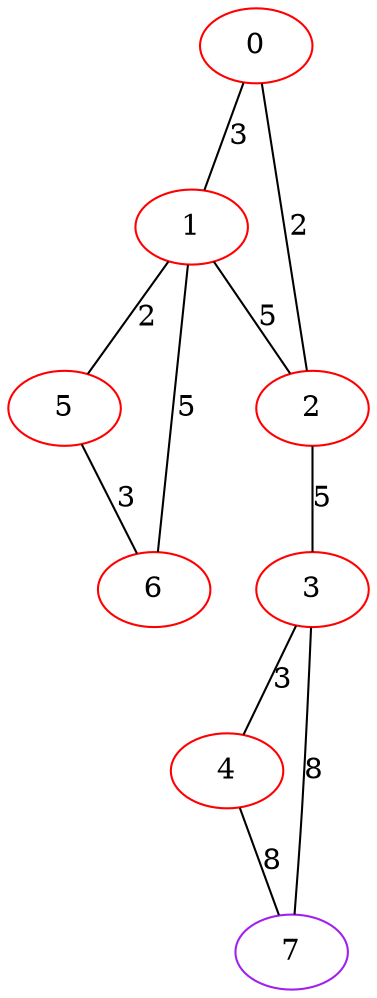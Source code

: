 graph "" {
0 [color=red, weight=1];
1 [color=red, weight=1];
2 [color=red, weight=1];
3 [color=red, weight=1];
4 [color=red, weight=1];
5 [color=red, weight=1];
6 [color=red, weight=1];
7 [color=purple, weight=4];
0 -- 1  [key=0, label=3];
0 -- 2  [key=0, label=2];
1 -- 2  [key=0, label=5];
1 -- 5  [key=0, label=2];
1 -- 6  [key=0, label=5];
2 -- 3  [key=0, label=5];
3 -- 4  [key=0, label=3];
3 -- 7  [key=0, label=8];
4 -- 7  [key=0, label=8];
5 -- 6  [key=0, label=3];
}
